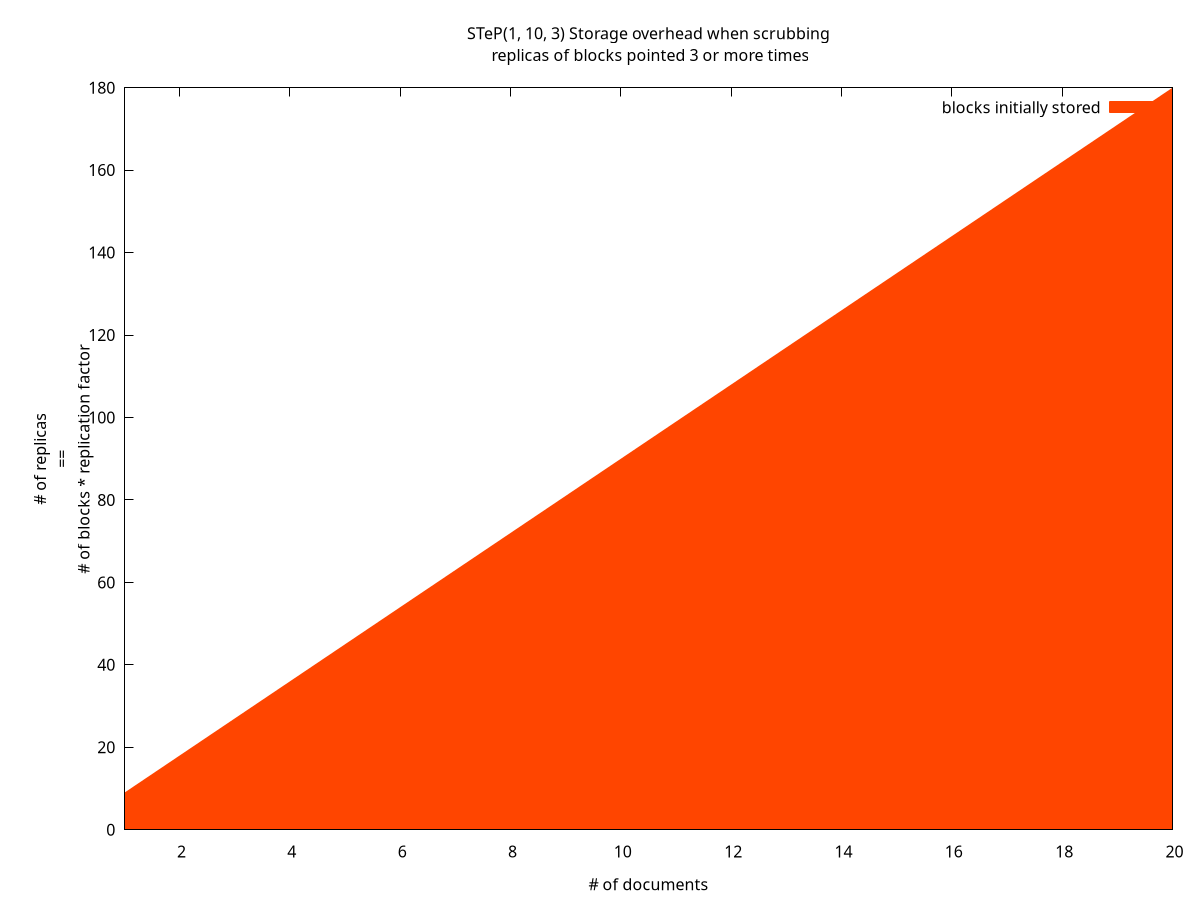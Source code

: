 #! /usr/bin/env gnuplot
set term pdfcairo enh
set output "storage_overhead.pdf"

set title "STeP(1, 10, 3) Storage overhead when scrubbing\n replicas of blocks pointed 3 or more times"
set xlabel "# of documents"
set ylabel "# of replicas\n == \n# of blocks * replication factor"

set style data lines

set xrange [1:20]

set datafile separator ","
plot (x * 9)                  with filledcurves below x1 linetype rgb "#FF4500" title "blocks initially stored", \
     "./data/scrub.csv" using 1:2 with filledcurves below x1 linetype rgb "#228B22" title "blocks actually  stored"
 
exit
